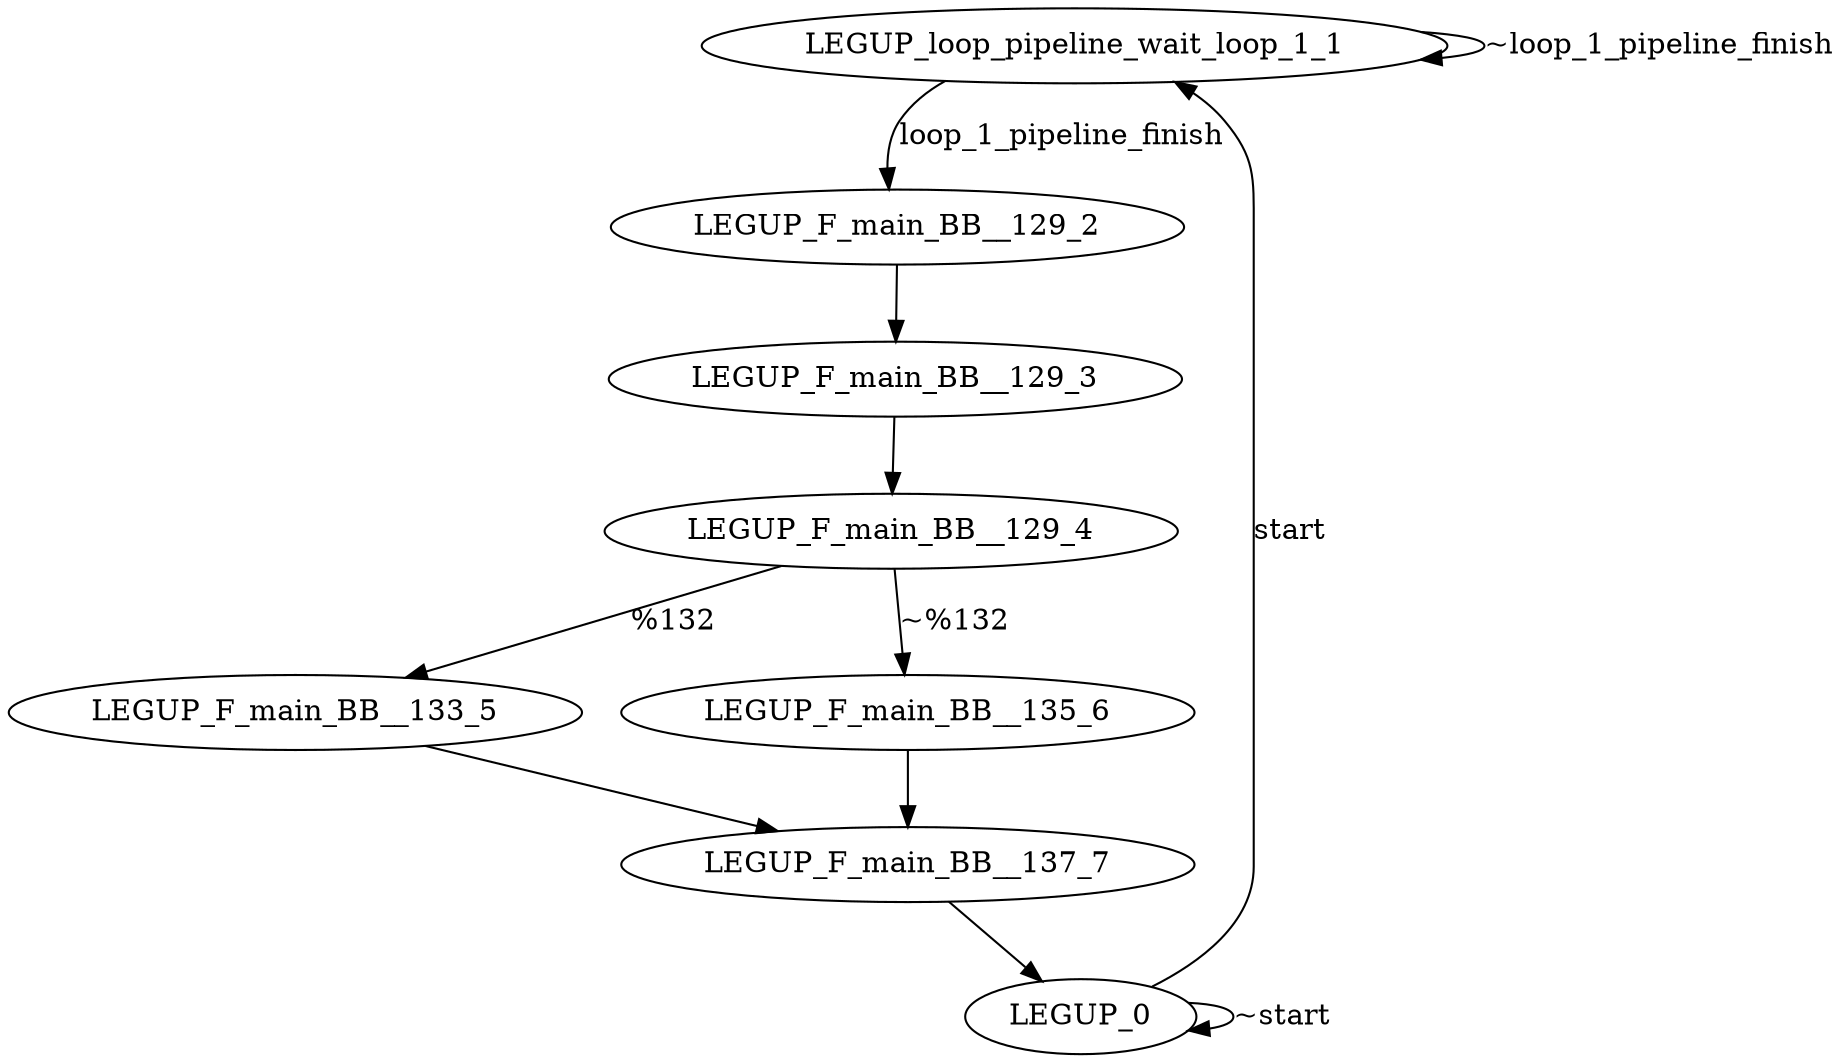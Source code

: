 digraph {
Node0x2895d50[label="LEGUP_loop_pipeline_wait_loop_1_1"];
Node0x2895bb0[label="LEGUP_0"];
Node0x2895bb0 -> Node0x2895d50[label="start"];
Node0x2895bb0 -> Node0x2895bb0[label="~start"];
Node0x2895ed0[label="LEGUP_F_main_BB__129_2"];
Node0x2895d50 -> Node0x2895ed0[label="loop_1_pipeline_finish"];
Node0x2895d50 -> Node0x2895d50[label="~loop_1_pipeline_finish"];
Node0x28c92c0[label="LEGUP_F_main_BB__129_3"];
Node0x2895ed0 -> Node0x28c92c0;
Node0x28c9390[label="LEGUP_F_main_BB__129_4"];
Node0x28c92c0 -> Node0x28c9390;
Node0x2896050[label="LEGUP_F_main_BB__133_5"];
Node0x28c9390 -> Node0x2896050[label="%132"];
Node0x28961d0[label="LEGUP_F_main_BB__135_6"];
Node0x28c9390 -> Node0x28961d0[label="~%132"];
Node0x2896350[label="LEGUP_F_main_BB__137_7"];
Node0x2896050 -> Node0x2896350;
Node0x28961d0 -> Node0x2896350;
Node0x2896350 -> Node0x2895bb0;
}
